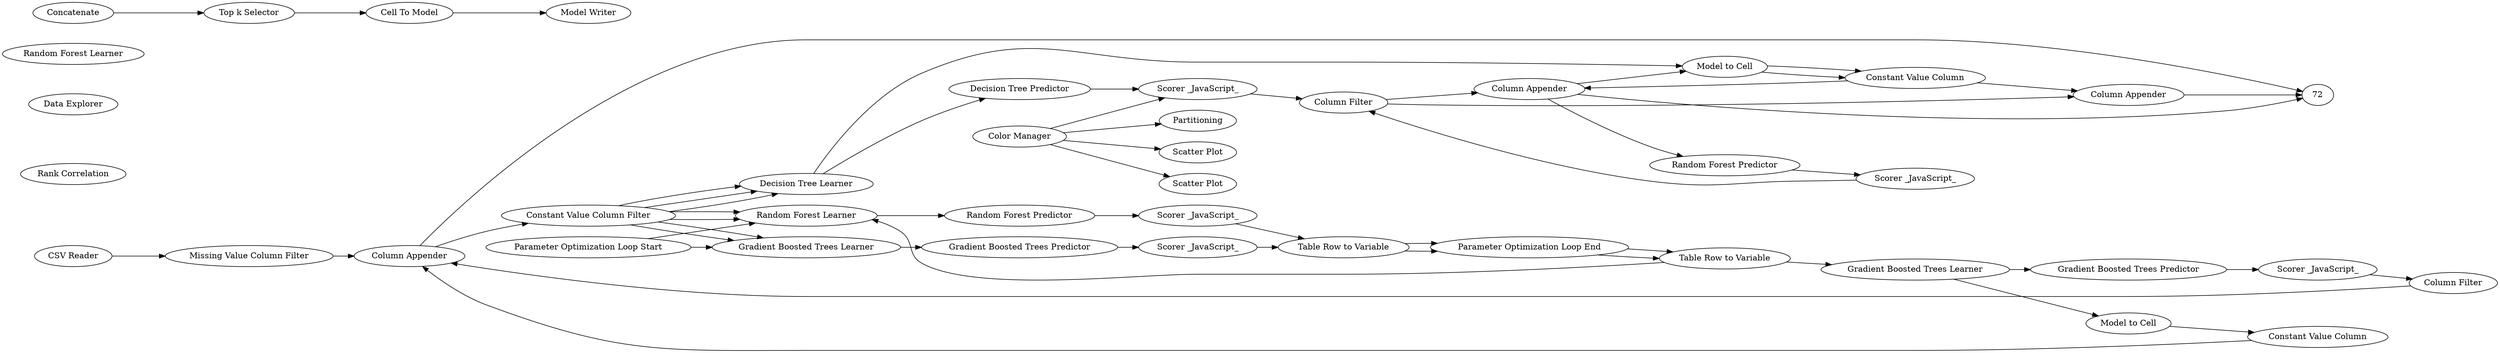digraph {
	1 [label="CSV Reader"]
	53 [label="Missing Value"]
	54 [label="Constant Value Column Filter"]
	55 [label="Missing Value Column Filter"]
	56 [label="Rank Correlation"]
	57 [label="Data Explorer"]
	10 [label=Partitioning]
	24 [label="Color Manager"]
	25 [label="Scatter Plot"]
	26 [label="Scatter Plot"]
	27 [label="Scatter Plot"]
	11 [label="Decision Tree Learner"]
	15 [label="Decision Tree Predictor"]
	27 [label="Scorer _JavaScript_"]
	28 [label="Model to Cell"]
	29 [label="Constant Value Column"]
	30 [label="Column Filter"]
	31 [label="Column Appender"]
	28 [label="Model to Cell"]
	29 [label="Constant Value Column"]
	30 [label="Column Filter"]
	42 [label="Table Row to Variable"]
	43 [label="Parameter Optimization Loop Start"]
	44 [label="Parameter Optimization Loop End"]
	46 [label="Table Row to Variable"]
	58 [label="Random Forest Learner"]
	59 [label="Random Forest Predictor"]
	60 [label="Scorer _JavaScript_"]
	61 [label="Random Forest Learner"]
	62 [label="Random Forest Predictor"]
	63 [label="Scorer _JavaScript_"]
	64 [label="Column Appender"]
	39 [label="Gradient Boosted Trees Learner"]
	41 [label="Scorer _JavaScript_"]
	42 [label="Table Row to Variable"]
	43 [label="Parameter Optimization Loop Start"]
	44 [label="Parameter Optimization Loop End"]
	45 [label="Gradient Boosted Trees Predictor"]
	46 [label="Table Row to Variable"]
	47 [label="Gradient Boosted Trees Predictor"]
	48 [label="Gradient Boosted Trees Learner"]
	49 [label="Scorer _JavaScript_"]
	50 [label="Model to Cell"]
	51 [label="Constant Value Column"]
	52 [label="Column Filter"]
	53 [label="Column Appender"]
	68 [label=Concatenate]
	69 [label="Top k Selector"]
	70 [label="Cell To Model"]
	71 [label="Model Writer"]
	53 -> 54
	55 -> 53
	24 -> 25
	24 -> 10
	24 -> 26
	24 -> 27
	1 -> 55
	54 -> 11
	11 -> 15
	11 -> 28
	15 -> 27
	27 -> 30
	28 -> 29
	29 -> 31
	30 -> 31
	28 -> 29
	29 -> 64
	30 -> 64
	42 -> 44
	43 -> 58
	44 -> 46
	46 -> 58
	58 -> 59
	59 -> 60
	60 -> 42
	64 -> 28
	64 -> 62
	62 -> 63
	63 -> 30
	39 -> 45
	41 -> 42
	42 -> 44
	43 -> 39
	44 -> 46
	45 -> 41
	46 -> 48
	47 -> 49
	48 -> 50
	48 -> 47
	49 -> 52
	50 -> 51
	51 -> 53
	52 -> 53
	68 -> 69
	69 -> 70
	70 -> 71
	54 -> 11
	54 -> 11
	54 -> 58
	54 -> 58
	54 -> 39
	54 -> 39
	31 -> 72
	64 -> 72
	53 -> 72
	rankdir=LR
}
